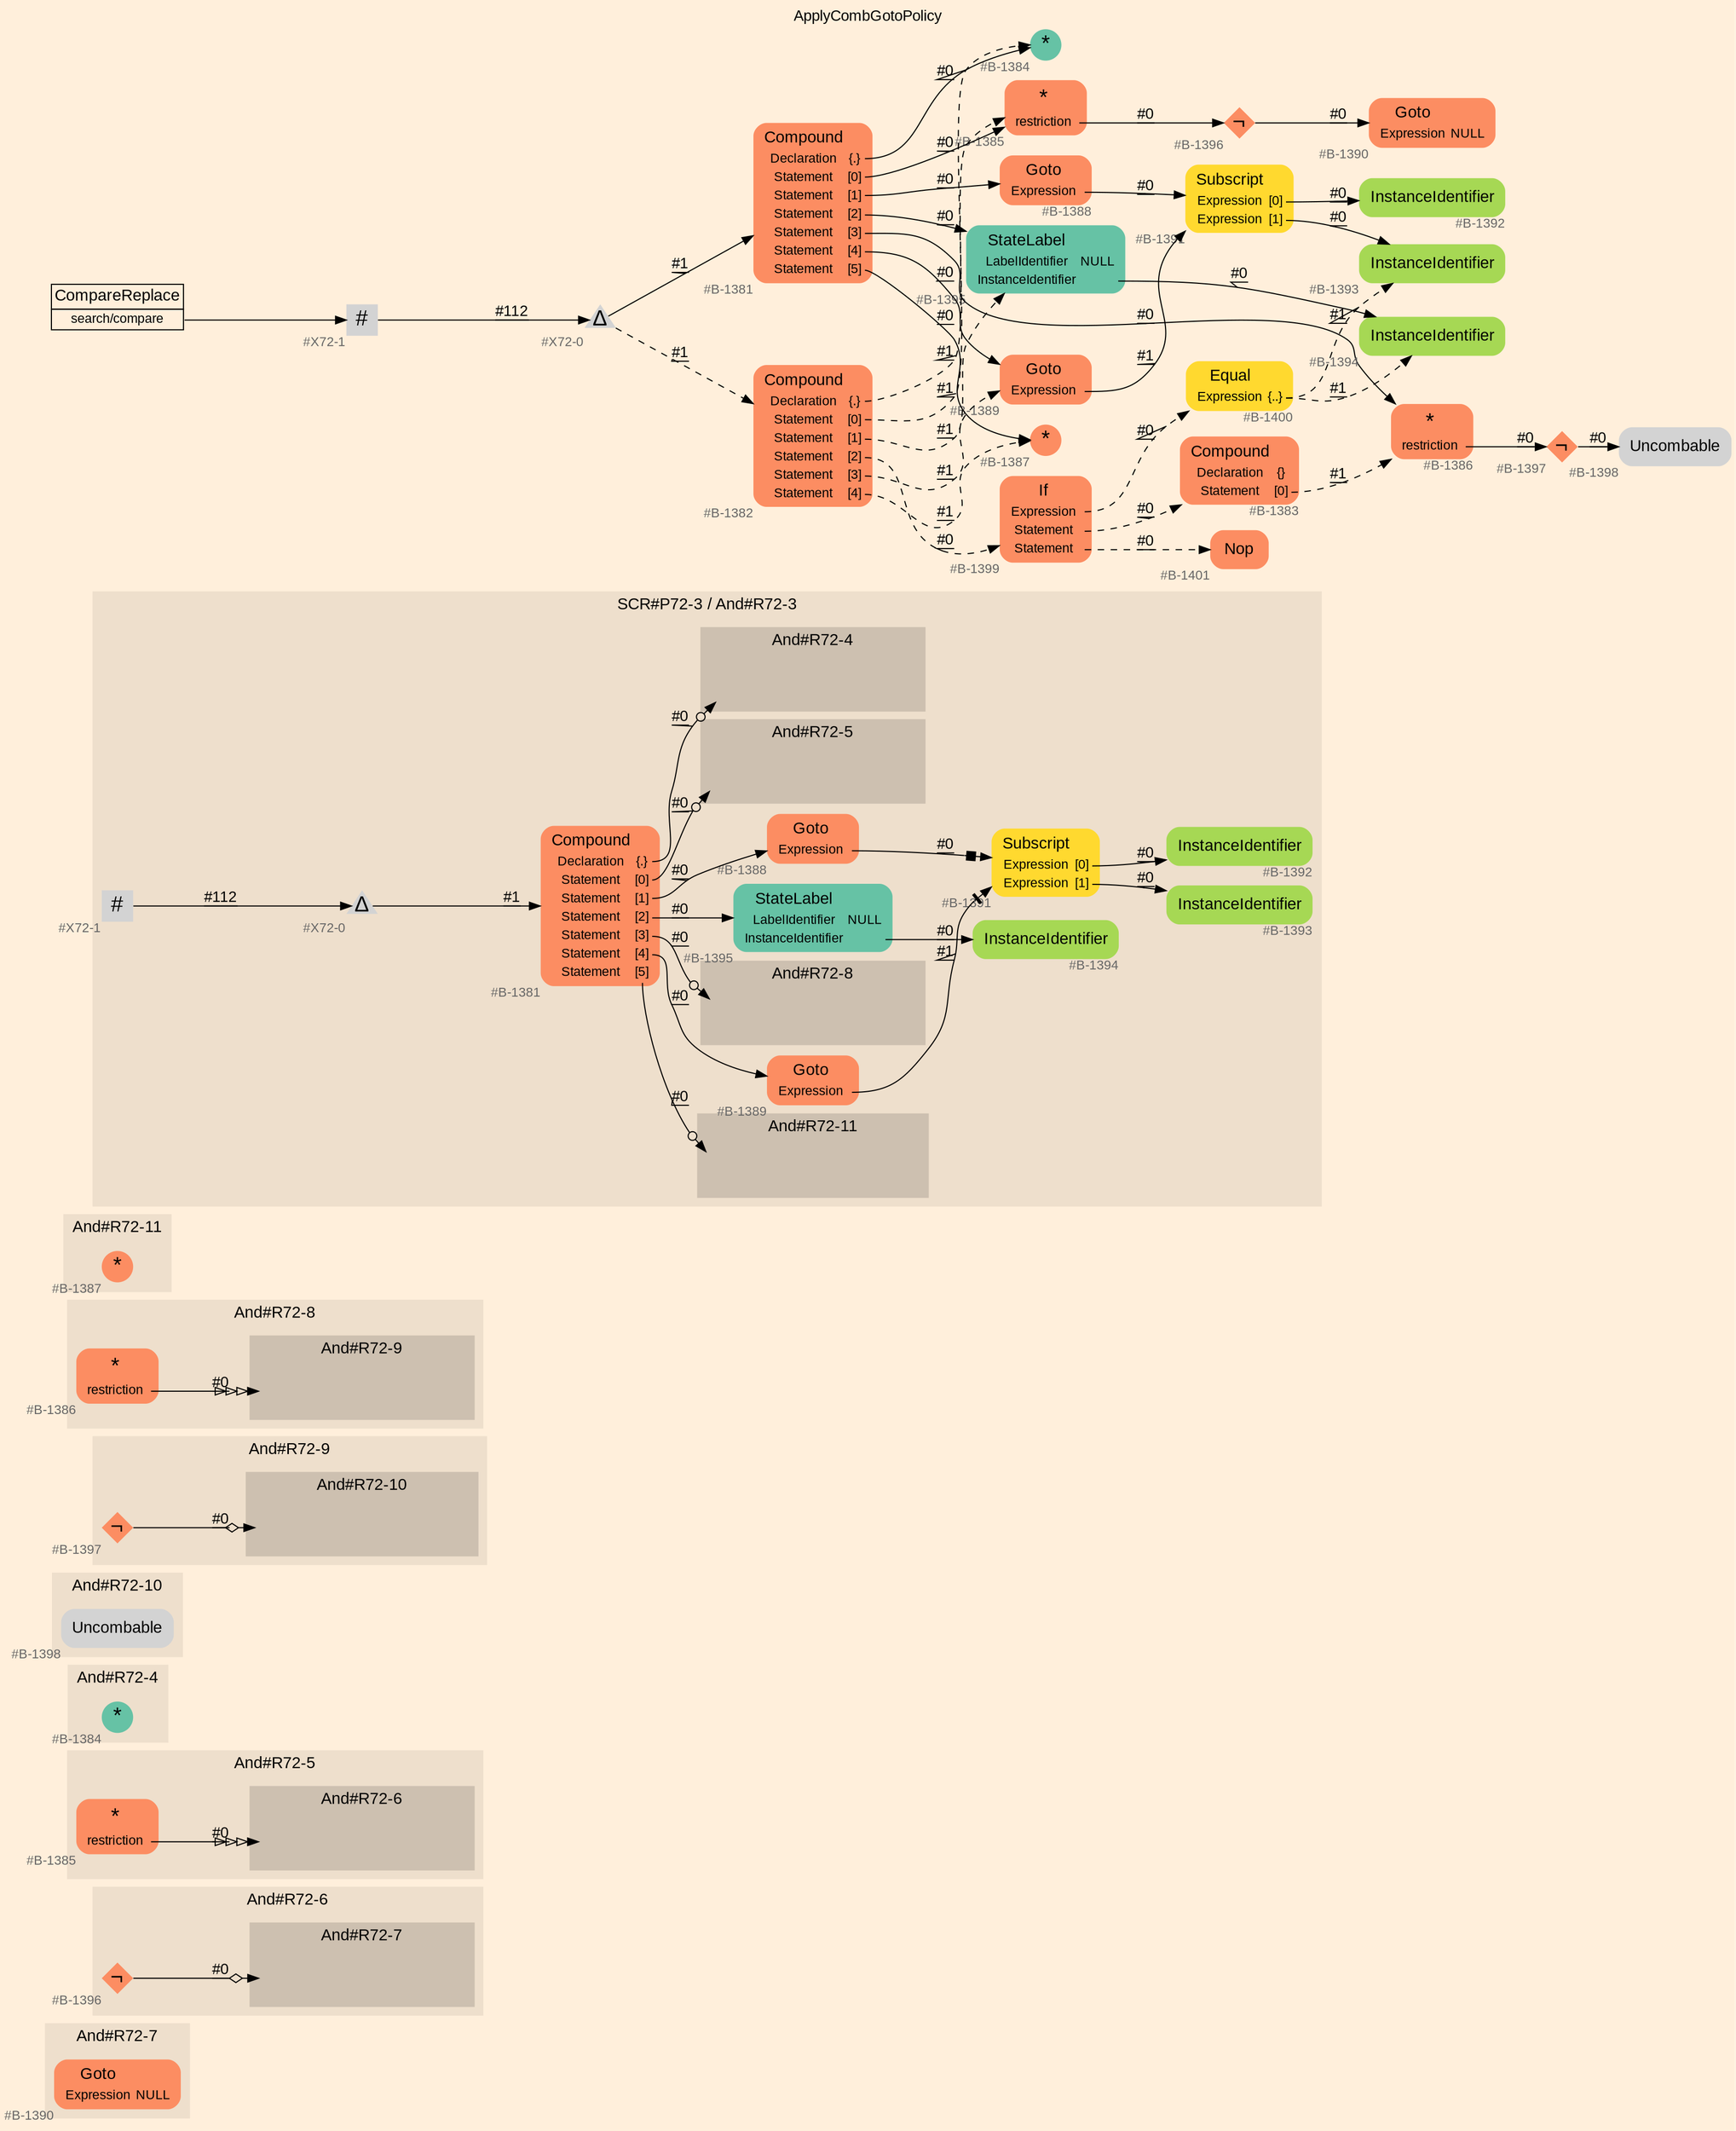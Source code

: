 digraph "ApplyCombGotoPolicy" {
label = "ApplyCombGotoPolicy"
labelloc = t
graph [
    rankdir = "LR"
    ranksep = 0.3
    bgcolor = antiquewhite1
    color = black
    fontcolor = black
    fontname = "Arial"
];
node [
    fontname = "Arial"
];
edge [
    fontname = "Arial"
];

// -------------------- figure And#R72-7 --------------------
// -------- region And#R72-7 ----------
subgraph "clusterAnd#R72-7" {
    label = "And#R72-7"
    style = "filled"
    color = antiquewhite2
    fontsize = "15"
    // -------- block And#R72-7/#B-1390 ----------
    "And#R72-7/#B-1390" [
        fillcolor = "/set28/2"
        xlabel = "#B-1390"
        fontsize = "12"
        fontcolor = grey40
        shape = "plaintext"
        label = <<TABLE BORDER="0" CELLBORDER="0" CELLSPACING="0">
         <TR><TD><FONT COLOR="black" POINT-SIZE="15">Goto</FONT></TD></TR>
         <TR><TD><FONT COLOR="black" POINT-SIZE="12">Expression</FONT></TD><TD PORT="port0"><FONT COLOR="black" POINT-SIZE="12">NULL</FONT></TD></TR>
        </TABLE>>
        style = "rounded,filled"
    ];
    
}


// -------------------- figure And#R72-6 --------------------
// -------- region And#R72-6 ----------
subgraph "clusterAnd#R72-6" {
    label = "And#R72-6"
    style = "filled"
    color = antiquewhite2
    fontsize = "15"
    // -------- block And#R72-6/#B-1396 ----------
    "And#R72-6/#B-1396" [
        fillcolor = "/set28/2"
        xlabel = "#B-1396"
        fontsize = "12"
        fontcolor = grey40
        shape = "diamond"
        label = <<FONT COLOR="black" POINT-SIZE="20">¬</FONT>>
        style = "filled"
        penwidth = 0.0
        fixedsize = true
        width = 0.4
        height = 0.4
    ];
    
    // -------- region And#R72-6/And#R72-7 ----------
    subgraph "clusterAnd#R72-6/And#R72-7" {
        label = "And#R72-7"
        style = "filled"
        color = antiquewhite3
        fontsize = "15"
        // -------- block And#R72-6/And#R72-7/#B-1390 ----------
        "And#R72-6/And#R72-7/#B-1390" [
            fillcolor = "/set28/2"
            xlabel = "#B-1390"
            fontsize = "12"
            fontcolor = grey40
            shape = "none"
            style = "invisible"
        ];
        
    }
    
}

"And#R72-6/#B-1396" -> "And#R72-6/And#R72-7/#B-1390" [
    arrowhead="normalnoneodiamond"
    label = "#0"
    decorate = true
    color = black
    fontcolor = black
];


// -------------------- figure And#R72-5 --------------------
// -------- region And#R72-5 ----------
subgraph "clusterAnd#R72-5" {
    label = "And#R72-5"
    style = "filled"
    color = antiquewhite2
    fontsize = "15"
    // -------- block And#R72-5/#B-1385 ----------
    "And#R72-5/#B-1385" [
        fillcolor = "/set28/2"
        xlabel = "#B-1385"
        fontsize = "12"
        fontcolor = grey40
        shape = "plaintext"
        label = <<TABLE BORDER="0" CELLBORDER="0" CELLSPACING="0">
         <TR><TD><FONT COLOR="black" POINT-SIZE="20">*</FONT></TD></TR>
         <TR><TD><FONT COLOR="black" POINT-SIZE="12">restriction</FONT></TD><TD PORT="port0"></TD></TR>
        </TABLE>>
        style = "rounded,filled"
    ];
    
    // -------- region And#R72-5/And#R72-6 ----------
    subgraph "clusterAnd#R72-5/And#R72-6" {
        label = "And#R72-6"
        style = "filled"
        color = antiquewhite3
        fontsize = "15"
        // -------- block And#R72-5/And#R72-6/#B-1396 ----------
        "And#R72-5/And#R72-6/#B-1396" [
            fillcolor = "/set28/2"
            xlabel = "#B-1396"
            fontsize = "12"
            fontcolor = grey40
            shape = "none"
            style = "invisible"
        ];
        
    }
    
}

"And#R72-5/#B-1385":port0 -> "And#R72-5/And#R72-6/#B-1396" [
    arrowhead="normalonormalonormalonormal"
    label = "#0"
    decorate = true
    color = black
    fontcolor = black
];


// -------------------- figure And#R72-4 --------------------
// -------- region And#R72-4 ----------
subgraph "clusterAnd#R72-4" {
    label = "And#R72-4"
    style = "filled"
    color = antiquewhite2
    fontsize = "15"
    // -------- block And#R72-4/#B-1384 ----------
    "And#R72-4/#B-1384" [
        fillcolor = "/set28/1"
        xlabel = "#B-1384"
        fontsize = "12"
        fontcolor = grey40
        shape = "circle"
        label = <<FONT COLOR="black" POINT-SIZE="20">*</FONT>>
        style = "filled"
        penwidth = 0.0
        fixedsize = true
        width = 0.4
        height = 0.4
    ];
    
}


// -------------------- figure And#R72-10 --------------------
// -------- region And#R72-10 ----------
subgraph "clusterAnd#R72-10" {
    label = "And#R72-10"
    style = "filled"
    color = antiquewhite2
    fontsize = "15"
    // -------- block And#R72-10/#B-1398 ----------
    "And#R72-10/#B-1398" [
        xlabel = "#B-1398"
        fontsize = "12"
        fontcolor = grey40
        shape = "plaintext"
        label = <<TABLE BORDER="0" CELLBORDER="0" CELLSPACING="0">
         <TR><TD><FONT COLOR="black" POINT-SIZE="15">Uncombable</FONT></TD></TR>
        </TABLE>>
        style = "rounded,filled"
    ];
    
}


// -------------------- figure And#R72-9 --------------------
// -------- region And#R72-9 ----------
subgraph "clusterAnd#R72-9" {
    label = "And#R72-9"
    style = "filled"
    color = antiquewhite2
    fontsize = "15"
    // -------- block And#R72-9/#B-1397 ----------
    "And#R72-9/#B-1397" [
        fillcolor = "/set28/2"
        xlabel = "#B-1397"
        fontsize = "12"
        fontcolor = grey40
        shape = "diamond"
        label = <<FONT COLOR="black" POINT-SIZE="20">¬</FONT>>
        style = "filled"
        penwidth = 0.0
        fixedsize = true
        width = 0.4
        height = 0.4
    ];
    
    // -------- region And#R72-9/And#R72-10 ----------
    subgraph "clusterAnd#R72-9/And#R72-10" {
        label = "And#R72-10"
        style = "filled"
        color = antiquewhite3
        fontsize = "15"
        // -------- block And#R72-9/And#R72-10/#B-1398 ----------
        "And#R72-9/And#R72-10/#B-1398" [
            xlabel = "#B-1398"
            fontsize = "12"
            fontcolor = grey40
            shape = "none"
            style = "invisible"
        ];
        
    }
    
}

"And#R72-9/#B-1397" -> "And#R72-9/And#R72-10/#B-1398" [
    arrowhead="normalnoneodiamond"
    label = "#0"
    decorate = true
    color = black
    fontcolor = black
];


// -------------------- figure And#R72-8 --------------------
// -------- region And#R72-8 ----------
subgraph "clusterAnd#R72-8" {
    label = "And#R72-8"
    style = "filled"
    color = antiquewhite2
    fontsize = "15"
    // -------- block And#R72-8/#B-1386 ----------
    "And#R72-8/#B-1386" [
        fillcolor = "/set28/2"
        xlabel = "#B-1386"
        fontsize = "12"
        fontcolor = grey40
        shape = "plaintext"
        label = <<TABLE BORDER="0" CELLBORDER="0" CELLSPACING="0">
         <TR><TD><FONT COLOR="black" POINT-SIZE="20">*</FONT></TD></TR>
         <TR><TD><FONT COLOR="black" POINT-SIZE="12">restriction</FONT></TD><TD PORT="port0"></TD></TR>
        </TABLE>>
        style = "rounded,filled"
    ];
    
    // -------- region And#R72-8/And#R72-9 ----------
    subgraph "clusterAnd#R72-8/And#R72-9" {
        label = "And#R72-9"
        style = "filled"
        color = antiquewhite3
        fontsize = "15"
        // -------- block And#R72-8/And#R72-9/#B-1397 ----------
        "And#R72-8/And#R72-9/#B-1397" [
            fillcolor = "/set28/2"
            xlabel = "#B-1397"
            fontsize = "12"
            fontcolor = grey40
            shape = "none"
            style = "invisible"
        ];
        
    }
    
}

"And#R72-8/#B-1386":port0 -> "And#R72-8/And#R72-9/#B-1397" [
    arrowhead="normalonormalonormalonormal"
    label = "#0"
    decorate = true
    color = black
    fontcolor = black
];


// -------------------- figure And#R72-11 --------------------
// -------- region And#R72-11 ----------
subgraph "clusterAnd#R72-11" {
    label = "And#R72-11"
    style = "filled"
    color = antiquewhite2
    fontsize = "15"
    // -------- block And#R72-11/#B-1387 ----------
    "And#R72-11/#B-1387" [
        fillcolor = "/set28/2"
        xlabel = "#B-1387"
        fontsize = "12"
        fontcolor = grey40
        shape = "circle"
        label = <<FONT COLOR="black" POINT-SIZE="20">*</FONT>>
        style = "filled"
        penwidth = 0.0
        fixedsize = true
        width = 0.4
        height = 0.4
    ];
    
}


// -------------------- figure And#R72-3 --------------------
// -------- region And#R72-3 ----------
subgraph "clusterAnd#R72-3" {
    label = "SCR#P72-3 / And#R72-3"
    style = "filled"
    color = antiquewhite2
    fontsize = "15"
    // -------- block And#R72-3/#B-1395 ----------
    "And#R72-3/#B-1395" [
        fillcolor = "/set28/1"
        xlabel = "#B-1395"
        fontsize = "12"
        fontcolor = grey40
        shape = "plaintext"
        label = <<TABLE BORDER="0" CELLBORDER="0" CELLSPACING="0">
         <TR><TD><FONT COLOR="black" POINT-SIZE="15">StateLabel</FONT></TD></TR>
         <TR><TD><FONT COLOR="black" POINT-SIZE="12">LabelIdentifier</FONT></TD><TD PORT="port0"><FONT COLOR="black" POINT-SIZE="12">NULL</FONT></TD></TR>
         <TR><TD><FONT COLOR="black" POINT-SIZE="12">InstanceIdentifier</FONT></TD><TD PORT="port1"></TD></TR>
        </TABLE>>
        style = "rounded,filled"
    ];
    
    // -------- block And#R72-3/#B-1389 ----------
    "And#R72-3/#B-1389" [
        fillcolor = "/set28/2"
        xlabel = "#B-1389"
        fontsize = "12"
        fontcolor = grey40
        shape = "plaintext"
        label = <<TABLE BORDER="0" CELLBORDER="0" CELLSPACING="0">
         <TR><TD><FONT COLOR="black" POINT-SIZE="15">Goto</FONT></TD></TR>
         <TR><TD><FONT COLOR="black" POINT-SIZE="12">Expression</FONT></TD><TD PORT="port0"></TD></TR>
        </TABLE>>
        style = "rounded,filled"
    ];
    
    // -------- block And#R72-3/#B-1392 ----------
    "And#R72-3/#B-1392" [
        fillcolor = "/set28/5"
        xlabel = "#B-1392"
        fontsize = "12"
        fontcolor = grey40
        shape = "plaintext"
        label = <<TABLE BORDER="0" CELLBORDER="0" CELLSPACING="0">
         <TR><TD><FONT COLOR="black" POINT-SIZE="15">InstanceIdentifier</FONT></TD></TR>
        </TABLE>>
        style = "rounded,filled"
    ];
    
    // -------- block And#R72-3/#B-1394 ----------
    "And#R72-3/#B-1394" [
        fillcolor = "/set28/5"
        xlabel = "#B-1394"
        fontsize = "12"
        fontcolor = grey40
        shape = "plaintext"
        label = <<TABLE BORDER="0" CELLBORDER="0" CELLSPACING="0">
         <TR><TD><FONT COLOR="black" POINT-SIZE="15">InstanceIdentifier</FONT></TD></TR>
        </TABLE>>
        style = "rounded,filled"
    ];
    
    // -------- block And#R72-3/#B-1393 ----------
    "And#R72-3/#B-1393" [
        fillcolor = "/set28/5"
        xlabel = "#B-1393"
        fontsize = "12"
        fontcolor = grey40
        shape = "plaintext"
        label = <<TABLE BORDER="0" CELLBORDER="0" CELLSPACING="0">
         <TR><TD><FONT COLOR="black" POINT-SIZE="15">InstanceIdentifier</FONT></TD></TR>
        </TABLE>>
        style = "rounded,filled"
    ];
    
    // -------- block And#R72-3/#B-1391 ----------
    "And#R72-3/#B-1391" [
        fillcolor = "/set28/6"
        xlabel = "#B-1391"
        fontsize = "12"
        fontcolor = grey40
        shape = "plaintext"
        label = <<TABLE BORDER="0" CELLBORDER="0" CELLSPACING="0">
         <TR><TD><FONT COLOR="black" POINT-SIZE="15">Subscript</FONT></TD></TR>
         <TR><TD><FONT COLOR="black" POINT-SIZE="12">Expression</FONT></TD><TD PORT="port0"><FONT COLOR="black" POINT-SIZE="12">[0]</FONT></TD></TR>
         <TR><TD><FONT COLOR="black" POINT-SIZE="12">Expression</FONT></TD><TD PORT="port1"><FONT COLOR="black" POINT-SIZE="12">[1]</FONT></TD></TR>
        </TABLE>>
        style = "rounded,filled"
    ];
    
    // -------- block And#R72-3/#B-1388 ----------
    "And#R72-3/#B-1388" [
        fillcolor = "/set28/2"
        xlabel = "#B-1388"
        fontsize = "12"
        fontcolor = grey40
        shape = "plaintext"
        label = <<TABLE BORDER="0" CELLBORDER="0" CELLSPACING="0">
         <TR><TD><FONT COLOR="black" POINT-SIZE="15">Goto</FONT></TD></TR>
         <TR><TD><FONT COLOR="black" POINT-SIZE="12">Expression</FONT></TD><TD PORT="port0"></TD></TR>
        </TABLE>>
        style = "rounded,filled"
    ];
    
    // -------- block And#R72-3/#X72-1 ----------
    "And#R72-3/#X72-1" [
        xlabel = "#X72-1"
        fontsize = "12"
        fontcolor = grey40
        shape = "square"
        label = <<FONT COLOR="black" POINT-SIZE="20">#</FONT>>
        style = "filled"
        penwidth = 0.0
        fixedsize = true
        width = 0.4
        height = 0.4
    ];
    
    // -------- block And#R72-3/#X72-0 ----------
    "And#R72-3/#X72-0" [
        xlabel = "#X72-0"
        fontsize = "12"
        fontcolor = grey40
        shape = "triangle"
        label = <<FONT COLOR="black" POINT-SIZE="20">Δ</FONT>>
        style = "filled"
        penwidth = 0.0
        fixedsize = true
        width = 0.4
        height = 0.4
    ];
    
    // -------- block And#R72-3/#B-1381 ----------
    "And#R72-3/#B-1381" [
        fillcolor = "/set28/2"
        xlabel = "#B-1381"
        fontsize = "12"
        fontcolor = grey40
        shape = "plaintext"
        label = <<TABLE BORDER="0" CELLBORDER="0" CELLSPACING="0">
         <TR><TD><FONT COLOR="black" POINT-SIZE="15">Compound</FONT></TD></TR>
         <TR><TD><FONT COLOR="black" POINT-SIZE="12">Declaration</FONT></TD><TD PORT="port0"><FONT COLOR="black" POINT-SIZE="12">{.}</FONT></TD></TR>
         <TR><TD><FONT COLOR="black" POINT-SIZE="12">Statement</FONT></TD><TD PORT="port1"><FONT COLOR="black" POINT-SIZE="12">[0]</FONT></TD></TR>
         <TR><TD><FONT COLOR="black" POINT-SIZE="12">Statement</FONT></TD><TD PORT="port2"><FONT COLOR="black" POINT-SIZE="12">[1]</FONT></TD></TR>
         <TR><TD><FONT COLOR="black" POINT-SIZE="12">Statement</FONT></TD><TD PORT="port3"><FONT COLOR="black" POINT-SIZE="12">[2]</FONT></TD></TR>
         <TR><TD><FONT COLOR="black" POINT-SIZE="12">Statement</FONT></TD><TD PORT="port4"><FONT COLOR="black" POINT-SIZE="12">[3]</FONT></TD></TR>
         <TR><TD><FONT COLOR="black" POINT-SIZE="12">Statement</FONT></TD><TD PORT="port5"><FONT COLOR="black" POINT-SIZE="12">[4]</FONT></TD></TR>
         <TR><TD><FONT COLOR="black" POINT-SIZE="12">Statement</FONT></TD><TD PORT="port6"><FONT COLOR="black" POINT-SIZE="12">[5]</FONT></TD></TR>
        </TABLE>>
        style = "rounded,filled"
    ];
    
    // -------- region And#R72-3/And#R72-4 ----------
    subgraph "clusterAnd#R72-3/And#R72-4" {
        label = "And#R72-4"
        style = "filled"
        color = antiquewhite3
        fontsize = "15"
        // -------- block And#R72-3/And#R72-4/#B-1384 ----------
        "And#R72-3/And#R72-4/#B-1384" [
            fillcolor = "/set28/1"
            xlabel = "#B-1384"
            fontsize = "12"
            fontcolor = grey40
            shape = "none"
            style = "invisible"
        ];
        
    }
    
    // -------- region And#R72-3/And#R72-5 ----------
    subgraph "clusterAnd#R72-3/And#R72-5" {
        label = "And#R72-5"
        style = "filled"
        color = antiquewhite3
        fontsize = "15"
        // -------- block And#R72-3/And#R72-5/#B-1385 ----------
        "And#R72-3/And#R72-5/#B-1385" [
            fillcolor = "/set28/2"
            xlabel = "#B-1385"
            fontsize = "12"
            fontcolor = grey40
            shape = "none"
            style = "invisible"
        ];
        
    }
    
    // -------- region And#R72-3/And#R72-8 ----------
    subgraph "clusterAnd#R72-3/And#R72-8" {
        label = "And#R72-8"
        style = "filled"
        color = antiquewhite3
        fontsize = "15"
        // -------- block And#R72-3/And#R72-8/#B-1386 ----------
        "And#R72-3/And#R72-8/#B-1386" [
            fillcolor = "/set28/2"
            xlabel = "#B-1386"
            fontsize = "12"
            fontcolor = grey40
            shape = "none"
            style = "invisible"
        ];
        
    }
    
    // -------- region And#R72-3/And#R72-11 ----------
    subgraph "clusterAnd#R72-3/And#R72-11" {
        label = "And#R72-11"
        style = "filled"
        color = antiquewhite3
        fontsize = "15"
        // -------- block And#R72-3/And#R72-11/#B-1387 ----------
        "And#R72-3/And#R72-11/#B-1387" [
            fillcolor = "/set28/2"
            xlabel = "#B-1387"
            fontsize = "12"
            fontcolor = grey40
            shape = "none"
            style = "invisible"
        ];
        
    }
    
}

"And#R72-3/#B-1395":port1 -> "And#R72-3/#B-1394" [
    label = "#0"
    decorate = true
    color = black
    fontcolor = black
];

"And#R72-3/#B-1389":port0 -> "And#R72-3/#B-1391" [
    arrowhead="normalnonetee"
    label = "#1"
    decorate = true
    color = black
    fontcolor = black
];

"And#R72-3/#B-1391":port0 -> "And#R72-3/#B-1392" [
    label = "#0"
    decorate = true
    color = black
    fontcolor = black
];

"And#R72-3/#B-1391":port1 -> "And#R72-3/#B-1393" [
    label = "#0"
    decorate = true
    color = black
    fontcolor = black
];

"And#R72-3/#B-1388":port0 -> "And#R72-3/#B-1391" [
    arrowhead="normalnonebox"
    label = "#0"
    decorate = true
    color = black
    fontcolor = black
];

"And#R72-3/#X72-1" -> "And#R72-3/#X72-0" [
    label = "#112"
    decorate = true
    color = black
    fontcolor = black
];

"And#R72-3/#X72-0" -> "And#R72-3/#B-1381" [
    label = "#1"
    decorate = true
    color = black
    fontcolor = black
];

"And#R72-3/#B-1381":port0 -> "And#R72-3/And#R72-4/#B-1384" [
    arrowhead="normalnoneodot"
    label = "#0"
    decorate = true
    color = black
    fontcolor = black
];

"And#R72-3/#B-1381":port1 -> "And#R72-3/And#R72-5/#B-1385" [
    arrowhead="normalnoneodot"
    label = "#0"
    decorate = true
    color = black
    fontcolor = black
];

"And#R72-3/#B-1381":port2 -> "And#R72-3/#B-1388" [
    label = "#0"
    decorate = true
    color = black
    fontcolor = black
];

"And#R72-3/#B-1381":port3 -> "And#R72-3/#B-1395" [
    label = "#0"
    decorate = true
    color = black
    fontcolor = black
];

"And#R72-3/#B-1381":port4 -> "And#R72-3/And#R72-8/#B-1386" [
    arrowhead="normalnoneodot"
    label = "#0"
    decorate = true
    color = black
    fontcolor = black
];

"And#R72-3/#B-1381":port5 -> "And#R72-3/#B-1389" [
    label = "#0"
    decorate = true
    color = black
    fontcolor = black
];

"And#R72-3/#B-1381":port6 -> "And#R72-3/And#R72-11/#B-1387" [
    arrowhead="normalnoneodot"
    label = "#0"
    decorate = true
    color = black
    fontcolor = black
];


// -------------------- transformation figure --------------------
// -------- block CR#X72-2 ----------
"CR#X72-2" [
    fillcolor = antiquewhite1
    fontsize = "12"
    fontcolor = grey40
    shape = "plaintext"
    label = <<TABLE BORDER="0" CELLBORDER="1" CELLSPACING="0">
     <TR><TD><FONT COLOR="black" POINT-SIZE="15">CompareReplace</FONT></TD></TR>
     <TR><TD PORT="port0"><FONT COLOR="black" POINT-SIZE="12">search/compare</FONT></TD></TR>
    </TABLE>>
    style = "filled"
    color = black
];

// -------- block #X72-1 ----------
"#X72-1" [
    xlabel = "#X72-1"
    fontsize = "12"
    fontcolor = grey40
    shape = "square"
    label = <<FONT COLOR="black" POINT-SIZE="20">#</FONT>>
    style = "filled"
    penwidth = 0.0
    fixedsize = true
    width = 0.4
    height = 0.4
];

// -------- block #X72-0 ----------
"#X72-0" [
    xlabel = "#X72-0"
    fontsize = "12"
    fontcolor = grey40
    shape = "triangle"
    label = <<FONT COLOR="black" POINT-SIZE="20">Δ</FONT>>
    style = "filled"
    penwidth = 0.0
    fixedsize = true
    width = 0.4
    height = 0.4
];

// -------- block #B-1381 ----------
"#B-1381" [
    fillcolor = "/set28/2"
    xlabel = "#B-1381"
    fontsize = "12"
    fontcolor = grey40
    shape = "plaintext"
    label = <<TABLE BORDER="0" CELLBORDER="0" CELLSPACING="0">
     <TR><TD><FONT COLOR="black" POINT-SIZE="15">Compound</FONT></TD></TR>
     <TR><TD><FONT COLOR="black" POINT-SIZE="12">Declaration</FONT></TD><TD PORT="port0"><FONT COLOR="black" POINT-SIZE="12">{.}</FONT></TD></TR>
     <TR><TD><FONT COLOR="black" POINT-SIZE="12">Statement</FONT></TD><TD PORT="port1"><FONT COLOR="black" POINT-SIZE="12">[0]</FONT></TD></TR>
     <TR><TD><FONT COLOR="black" POINT-SIZE="12">Statement</FONT></TD><TD PORT="port2"><FONT COLOR="black" POINT-SIZE="12">[1]</FONT></TD></TR>
     <TR><TD><FONT COLOR="black" POINT-SIZE="12">Statement</FONT></TD><TD PORT="port3"><FONT COLOR="black" POINT-SIZE="12">[2]</FONT></TD></TR>
     <TR><TD><FONT COLOR="black" POINT-SIZE="12">Statement</FONT></TD><TD PORT="port4"><FONT COLOR="black" POINT-SIZE="12">[3]</FONT></TD></TR>
     <TR><TD><FONT COLOR="black" POINT-SIZE="12">Statement</FONT></TD><TD PORT="port5"><FONT COLOR="black" POINT-SIZE="12">[4]</FONT></TD></TR>
     <TR><TD><FONT COLOR="black" POINT-SIZE="12">Statement</FONT></TD><TD PORT="port6"><FONT COLOR="black" POINT-SIZE="12">[5]</FONT></TD></TR>
    </TABLE>>
    style = "rounded,filled"
];

// -------- block #B-1384 ----------
"#B-1384" [
    fillcolor = "/set28/1"
    xlabel = "#B-1384"
    fontsize = "12"
    fontcolor = grey40
    shape = "circle"
    label = <<FONT COLOR="black" POINT-SIZE="20">*</FONT>>
    style = "filled"
    penwidth = 0.0
    fixedsize = true
    width = 0.4
    height = 0.4
];

// -------- block #B-1385 ----------
"#B-1385" [
    fillcolor = "/set28/2"
    xlabel = "#B-1385"
    fontsize = "12"
    fontcolor = grey40
    shape = "plaintext"
    label = <<TABLE BORDER="0" CELLBORDER="0" CELLSPACING="0">
     <TR><TD><FONT COLOR="black" POINT-SIZE="20">*</FONT></TD></TR>
     <TR><TD><FONT COLOR="black" POINT-SIZE="12">restriction</FONT></TD><TD PORT="port0"></TD></TR>
    </TABLE>>
    style = "rounded,filled"
];

// -------- block #B-1396 ----------
"#B-1396" [
    fillcolor = "/set28/2"
    xlabel = "#B-1396"
    fontsize = "12"
    fontcolor = grey40
    shape = "diamond"
    label = <<FONT COLOR="black" POINT-SIZE="20">¬</FONT>>
    style = "filled"
    penwidth = 0.0
    fixedsize = true
    width = 0.4
    height = 0.4
];

// -------- block #B-1390 ----------
"#B-1390" [
    fillcolor = "/set28/2"
    xlabel = "#B-1390"
    fontsize = "12"
    fontcolor = grey40
    shape = "plaintext"
    label = <<TABLE BORDER="0" CELLBORDER="0" CELLSPACING="0">
     <TR><TD><FONT COLOR="black" POINT-SIZE="15">Goto</FONT></TD></TR>
     <TR><TD><FONT COLOR="black" POINT-SIZE="12">Expression</FONT></TD><TD PORT="port0"><FONT COLOR="black" POINT-SIZE="12">NULL</FONT></TD></TR>
    </TABLE>>
    style = "rounded,filled"
];

// -------- block #B-1388 ----------
"#B-1388" [
    fillcolor = "/set28/2"
    xlabel = "#B-1388"
    fontsize = "12"
    fontcolor = grey40
    shape = "plaintext"
    label = <<TABLE BORDER="0" CELLBORDER="0" CELLSPACING="0">
     <TR><TD><FONT COLOR="black" POINT-SIZE="15">Goto</FONT></TD></TR>
     <TR><TD><FONT COLOR="black" POINT-SIZE="12">Expression</FONT></TD><TD PORT="port0"></TD></TR>
    </TABLE>>
    style = "rounded,filled"
];

// -------- block #B-1391 ----------
"#B-1391" [
    fillcolor = "/set28/6"
    xlabel = "#B-1391"
    fontsize = "12"
    fontcolor = grey40
    shape = "plaintext"
    label = <<TABLE BORDER="0" CELLBORDER="0" CELLSPACING="0">
     <TR><TD><FONT COLOR="black" POINT-SIZE="15">Subscript</FONT></TD></TR>
     <TR><TD><FONT COLOR="black" POINT-SIZE="12">Expression</FONT></TD><TD PORT="port0"><FONT COLOR="black" POINT-SIZE="12">[0]</FONT></TD></TR>
     <TR><TD><FONT COLOR="black" POINT-SIZE="12">Expression</FONT></TD><TD PORT="port1"><FONT COLOR="black" POINT-SIZE="12">[1]</FONT></TD></TR>
    </TABLE>>
    style = "rounded,filled"
];

// -------- block #B-1392 ----------
"#B-1392" [
    fillcolor = "/set28/5"
    xlabel = "#B-1392"
    fontsize = "12"
    fontcolor = grey40
    shape = "plaintext"
    label = <<TABLE BORDER="0" CELLBORDER="0" CELLSPACING="0">
     <TR><TD><FONT COLOR="black" POINT-SIZE="15">InstanceIdentifier</FONT></TD></TR>
    </TABLE>>
    style = "rounded,filled"
];

// -------- block #B-1393 ----------
"#B-1393" [
    fillcolor = "/set28/5"
    xlabel = "#B-1393"
    fontsize = "12"
    fontcolor = grey40
    shape = "plaintext"
    label = <<TABLE BORDER="0" CELLBORDER="0" CELLSPACING="0">
     <TR><TD><FONT COLOR="black" POINT-SIZE="15">InstanceIdentifier</FONT></TD></TR>
    </TABLE>>
    style = "rounded,filled"
];

// -------- block #B-1395 ----------
"#B-1395" [
    fillcolor = "/set28/1"
    xlabel = "#B-1395"
    fontsize = "12"
    fontcolor = grey40
    shape = "plaintext"
    label = <<TABLE BORDER="0" CELLBORDER="0" CELLSPACING="0">
     <TR><TD><FONT COLOR="black" POINT-SIZE="15">StateLabel</FONT></TD></TR>
     <TR><TD><FONT COLOR="black" POINT-SIZE="12">LabelIdentifier</FONT></TD><TD PORT="port0"><FONT COLOR="black" POINT-SIZE="12">NULL</FONT></TD></TR>
     <TR><TD><FONT COLOR="black" POINT-SIZE="12">InstanceIdentifier</FONT></TD><TD PORT="port1"></TD></TR>
    </TABLE>>
    style = "rounded,filled"
];

// -------- block #B-1394 ----------
"#B-1394" [
    fillcolor = "/set28/5"
    xlabel = "#B-1394"
    fontsize = "12"
    fontcolor = grey40
    shape = "plaintext"
    label = <<TABLE BORDER="0" CELLBORDER="0" CELLSPACING="0">
     <TR><TD><FONT COLOR="black" POINT-SIZE="15">InstanceIdentifier</FONT></TD></TR>
    </TABLE>>
    style = "rounded,filled"
];

// -------- block #B-1386 ----------
"#B-1386" [
    fillcolor = "/set28/2"
    xlabel = "#B-1386"
    fontsize = "12"
    fontcolor = grey40
    shape = "plaintext"
    label = <<TABLE BORDER="0" CELLBORDER="0" CELLSPACING="0">
     <TR><TD><FONT COLOR="black" POINT-SIZE="20">*</FONT></TD></TR>
     <TR><TD><FONT COLOR="black" POINT-SIZE="12">restriction</FONT></TD><TD PORT="port0"></TD></TR>
    </TABLE>>
    style = "rounded,filled"
];

// -------- block #B-1397 ----------
"#B-1397" [
    fillcolor = "/set28/2"
    xlabel = "#B-1397"
    fontsize = "12"
    fontcolor = grey40
    shape = "diamond"
    label = <<FONT COLOR="black" POINT-SIZE="20">¬</FONT>>
    style = "filled"
    penwidth = 0.0
    fixedsize = true
    width = 0.4
    height = 0.4
];

// -------- block #B-1398 ----------
"#B-1398" [
    xlabel = "#B-1398"
    fontsize = "12"
    fontcolor = grey40
    shape = "plaintext"
    label = <<TABLE BORDER="0" CELLBORDER="0" CELLSPACING="0">
     <TR><TD><FONT COLOR="black" POINT-SIZE="15">Uncombable</FONT></TD></TR>
    </TABLE>>
    style = "rounded,filled"
];

// -------- block #B-1389 ----------
"#B-1389" [
    fillcolor = "/set28/2"
    xlabel = "#B-1389"
    fontsize = "12"
    fontcolor = grey40
    shape = "plaintext"
    label = <<TABLE BORDER="0" CELLBORDER="0" CELLSPACING="0">
     <TR><TD><FONT COLOR="black" POINT-SIZE="15">Goto</FONT></TD></TR>
     <TR><TD><FONT COLOR="black" POINT-SIZE="12">Expression</FONT></TD><TD PORT="port0"></TD></TR>
    </TABLE>>
    style = "rounded,filled"
];

// -------- block #B-1387 ----------
"#B-1387" [
    fillcolor = "/set28/2"
    xlabel = "#B-1387"
    fontsize = "12"
    fontcolor = grey40
    shape = "circle"
    label = <<FONT COLOR="black" POINT-SIZE="20">*</FONT>>
    style = "filled"
    penwidth = 0.0
    fixedsize = true
    width = 0.4
    height = 0.4
];

// -------- block #B-1382 ----------
"#B-1382" [
    fillcolor = "/set28/2"
    xlabel = "#B-1382"
    fontsize = "12"
    fontcolor = grey40
    shape = "plaintext"
    label = <<TABLE BORDER="0" CELLBORDER="0" CELLSPACING="0">
     <TR><TD><FONT COLOR="black" POINT-SIZE="15">Compound</FONT></TD></TR>
     <TR><TD><FONT COLOR="black" POINT-SIZE="12">Declaration</FONT></TD><TD PORT="port0"><FONT COLOR="black" POINT-SIZE="12">{.}</FONT></TD></TR>
     <TR><TD><FONT COLOR="black" POINT-SIZE="12">Statement</FONT></TD><TD PORT="port1"><FONT COLOR="black" POINT-SIZE="12">[0]</FONT></TD></TR>
     <TR><TD><FONT COLOR="black" POINT-SIZE="12">Statement</FONT></TD><TD PORT="port2"><FONT COLOR="black" POINT-SIZE="12">[1]</FONT></TD></TR>
     <TR><TD><FONT COLOR="black" POINT-SIZE="12">Statement</FONT></TD><TD PORT="port3"><FONT COLOR="black" POINT-SIZE="12">[2]</FONT></TD></TR>
     <TR><TD><FONT COLOR="black" POINT-SIZE="12">Statement</FONT></TD><TD PORT="port4"><FONT COLOR="black" POINT-SIZE="12">[3]</FONT></TD></TR>
     <TR><TD><FONT COLOR="black" POINT-SIZE="12">Statement</FONT></TD><TD PORT="port5"><FONT COLOR="black" POINT-SIZE="12">[4]</FONT></TD></TR>
    </TABLE>>
    style = "rounded,filled"
];

// -------- block #B-1399 ----------
"#B-1399" [
    fillcolor = "/set28/2"
    xlabel = "#B-1399"
    fontsize = "12"
    fontcolor = grey40
    shape = "plaintext"
    label = <<TABLE BORDER="0" CELLBORDER="0" CELLSPACING="0">
     <TR><TD><FONT COLOR="black" POINT-SIZE="15">If</FONT></TD></TR>
     <TR><TD><FONT COLOR="black" POINT-SIZE="12">Expression</FONT></TD><TD PORT="port0"></TD></TR>
     <TR><TD><FONT COLOR="black" POINT-SIZE="12">Statement</FONT></TD><TD PORT="port1"></TD></TR>
     <TR><TD><FONT COLOR="black" POINT-SIZE="12">Statement</FONT></TD><TD PORT="port2"></TD></TR>
    </TABLE>>
    style = "rounded,filled"
];

// -------- block #B-1400 ----------
"#B-1400" [
    fillcolor = "/set28/6"
    xlabel = "#B-1400"
    fontsize = "12"
    fontcolor = grey40
    shape = "plaintext"
    label = <<TABLE BORDER="0" CELLBORDER="0" CELLSPACING="0">
     <TR><TD><FONT COLOR="black" POINT-SIZE="15">Equal</FONT></TD></TR>
     <TR><TD><FONT COLOR="black" POINT-SIZE="12">Expression</FONT></TD><TD PORT="port0"><FONT COLOR="black" POINT-SIZE="12">{..}</FONT></TD></TR>
    </TABLE>>
    style = "rounded,filled"
];

// -------- block #B-1383 ----------
"#B-1383" [
    fillcolor = "/set28/2"
    xlabel = "#B-1383"
    fontsize = "12"
    fontcolor = grey40
    shape = "plaintext"
    label = <<TABLE BORDER="0" CELLBORDER="0" CELLSPACING="0">
     <TR><TD><FONT COLOR="black" POINT-SIZE="15">Compound</FONT></TD></TR>
     <TR><TD><FONT COLOR="black" POINT-SIZE="12">Declaration</FONT></TD><TD PORT="port0"><FONT COLOR="black" POINT-SIZE="12">{}</FONT></TD></TR>
     <TR><TD><FONT COLOR="black" POINT-SIZE="12">Statement</FONT></TD><TD PORT="port1"><FONT COLOR="black" POINT-SIZE="12">[0]</FONT></TD></TR>
    </TABLE>>
    style = "rounded,filled"
];

// -------- block #B-1401 ----------
"#B-1401" [
    fillcolor = "/set28/2"
    xlabel = "#B-1401"
    fontsize = "12"
    fontcolor = grey40
    shape = "plaintext"
    label = <<TABLE BORDER="0" CELLBORDER="0" CELLSPACING="0">
     <TR><TD><FONT COLOR="black" POINT-SIZE="15">Nop</FONT></TD></TR>
    </TABLE>>
    style = "rounded,filled"
];

"CR#X72-2":port0 -> "#X72-1" [
    label = ""
    decorate = true
    color = black
    fontcolor = black
];

"#X72-1" -> "#X72-0" [
    label = "#112"
    decorate = true
    color = black
    fontcolor = black
];

"#X72-0" -> "#B-1381" [
    label = "#1"
    decorate = true
    color = black
    fontcolor = black
];

"#X72-0" -> "#B-1382" [
    style="dashed"
    label = "#1"
    decorate = true
    color = black
    fontcolor = black
];

"#B-1381":port0 -> "#B-1384" [
    label = "#0"
    decorate = true
    color = black
    fontcolor = black
];

"#B-1381":port1 -> "#B-1385" [
    label = "#0"
    decorate = true
    color = black
    fontcolor = black
];

"#B-1381":port2 -> "#B-1388" [
    label = "#0"
    decorate = true
    color = black
    fontcolor = black
];

"#B-1381":port3 -> "#B-1395" [
    label = "#0"
    decorate = true
    color = black
    fontcolor = black
];

"#B-1381":port4 -> "#B-1386" [
    label = "#0"
    decorate = true
    color = black
    fontcolor = black
];

"#B-1381":port5 -> "#B-1389" [
    label = "#0"
    decorate = true
    color = black
    fontcolor = black
];

"#B-1381":port6 -> "#B-1387" [
    label = "#0"
    decorate = true
    color = black
    fontcolor = black
];

"#B-1385":port0 -> "#B-1396" [
    label = "#0"
    decorate = true
    color = black
    fontcolor = black
];

"#B-1396" -> "#B-1390" [
    label = "#0"
    decorate = true
    color = black
    fontcolor = black
];

"#B-1388":port0 -> "#B-1391" [
    label = "#0"
    decorate = true
    color = black
    fontcolor = black
];

"#B-1391":port0 -> "#B-1392" [
    label = "#0"
    decorate = true
    color = black
    fontcolor = black
];

"#B-1391":port1 -> "#B-1393" [
    label = "#0"
    decorate = true
    color = black
    fontcolor = black
];

"#B-1395":port1 -> "#B-1394" [
    label = "#0"
    decorate = true
    color = black
    fontcolor = black
];

"#B-1386":port0 -> "#B-1397" [
    label = "#0"
    decorate = true
    color = black
    fontcolor = black
];

"#B-1397" -> "#B-1398" [
    label = "#0"
    decorate = true
    color = black
    fontcolor = black
];

"#B-1389":port0 -> "#B-1391" [
    label = "#1"
    decorate = true
    color = black
    fontcolor = black
];

"#B-1382":port0 -> "#B-1384" [
    style="dashed"
    label = "#1"
    decorate = true
    color = black
    fontcolor = black
];

"#B-1382":port1 -> "#B-1385" [
    style="dashed"
    label = "#1"
    decorate = true
    color = black
    fontcolor = black
];

"#B-1382":port2 -> "#B-1395" [
    style="dashed"
    label = "#1"
    decorate = true
    color = black
    fontcolor = black
];

"#B-1382":port3 -> "#B-1399" [
    style="dashed"
    label = "#0"
    decorate = true
    color = black
    fontcolor = black
];

"#B-1382":port4 -> "#B-1389" [
    style="dashed"
    label = "#1"
    decorate = true
    color = black
    fontcolor = black
];

"#B-1382":port5 -> "#B-1387" [
    style="dashed"
    label = "#1"
    decorate = true
    color = black
    fontcolor = black
];

"#B-1399":port0 -> "#B-1400" [
    style="dashed"
    label = "#0"
    decorate = true
    color = black
    fontcolor = black
];

"#B-1399":port1 -> "#B-1383" [
    style="dashed"
    label = "#0"
    decorate = true
    color = black
    fontcolor = black
];

"#B-1399":port2 -> "#B-1401" [
    style="dashed"
    label = "#0"
    decorate = true
    color = black
    fontcolor = black
];

"#B-1400":port0 -> "#B-1393" [
    style="dashed"
    label = "#1"
    decorate = true
    color = black
    fontcolor = black
];

"#B-1400":port0 -> "#B-1394" [
    style="dashed"
    label = "#1"
    decorate = true
    color = black
    fontcolor = black
];

"#B-1383":port1 -> "#B-1386" [
    style="dashed"
    label = "#1"
    decorate = true
    color = black
    fontcolor = black
];


}
